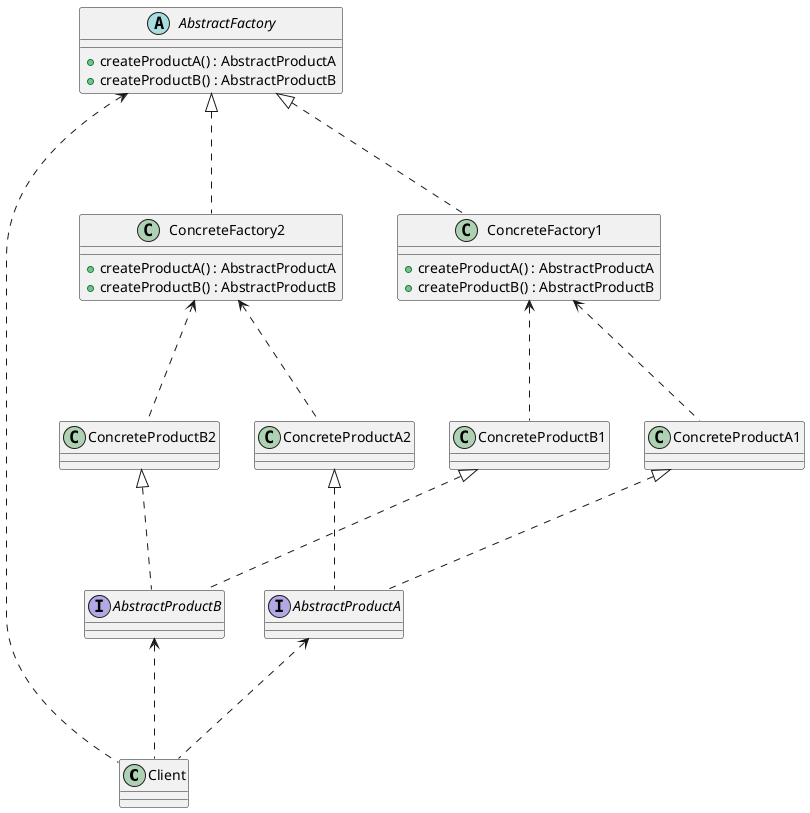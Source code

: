 @startuml

class Client
interface AbstractFactory
class ConcreteFactory1
class ConcreteFactory2
interface AbstractProductA
class ConcreteProductA1
class ConcreteProductA2
interface AbstractProductB
class ConcreteProductB1
class ConcreteProductB2

AbstractFactory <... Client
AbstractProductA <... Client
AbstractProductB <... Client
AbstractFactory <|... ConcreteFactory1
AbstractFactory <|... ConcreteFactory2
ConcreteProductA1 <|... AbstractProductA
ConcreteProductA2 <|... AbstractProductA
ConcreteProductB1 <|... AbstractProductB
ConcreteProductB2 <|... AbstractProductB
ConcreteFactory1 <... ConcreteProductA1
ConcreteFactory1 <... ConcreteProductB1
ConcreteFactory2 <... ConcreteProductA2
ConcreteFactory2 <... ConcreteProductB2

abstract class AbstractFactory {
    + createProductA() : AbstractProductA
    + createProductB() : AbstractProductB
}

class ConcreteFactory1 {
    + createProductA() : AbstractProductA
    + createProductB() : AbstractProductB
}

class ConcreteFactory2 {
    + createProductA() : AbstractProductA
    + createProductB() : AbstractProductB
}

@enduml
